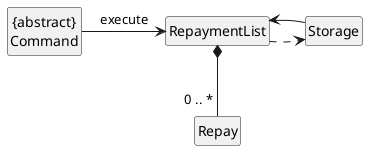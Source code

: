 @startuml

hide circle
hide members
skinparam classAttributeIconSize 0

class "{abstract}\nCommand"
class RepaymentList
class Repay

RepaymentList *-- "0 .. *" Repay
"{abstract}\nCommand" -right-> RepaymentList : execute
RepaymentList ..> Storage
Storage -> RepaymentList

@enduml